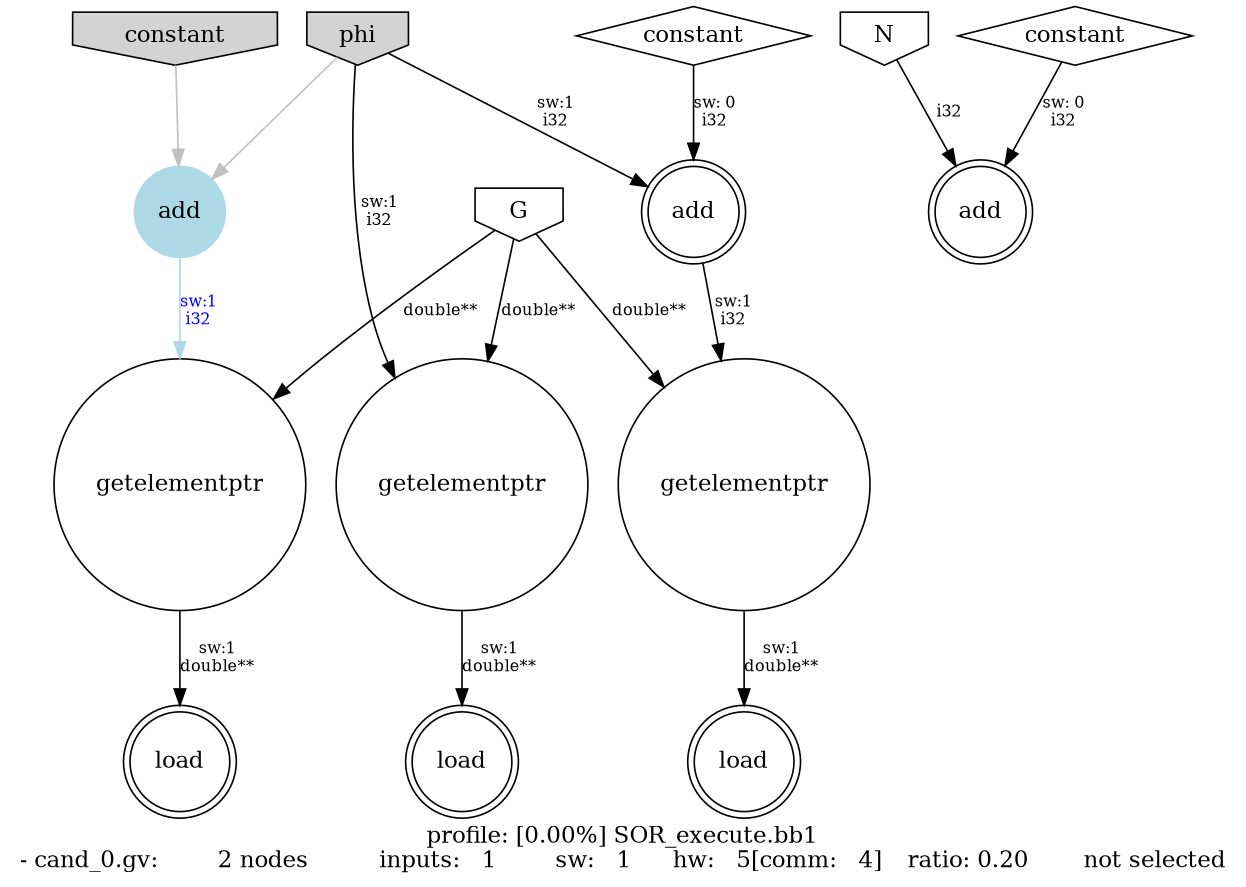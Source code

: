 digraph G {
size = "8.3,11.7"; //a4 size
label = "profile: [0.00%] SOR_execute.bb1\n- cand_0.gv: 	   2 nodes 	 inputs:   1 	 sw:   1 	 hw:   5[comm:   4] 	 ratio: 0.20 	 not selected"
node_0 [ label = "phi" shape = "invhouse" rank = "source"];
node_1 [ label = "add" shape = "circle" style = "filled" color = "lightblue" ];
node_2 [ label = "constant" shape = "diamond" shape = "invhouse" rank = "source" style = "filled"                    bgcolor = "lightblue" ];
node_3 [ label = "getelementptr" shape = "circle"];
node_4 [ label = "G" shape = "invhouse" rank = "source"];
node_5 [ label = "add" shape = "doublecircle" rank = "sink"];
node_6 [ label = "constant" shape = "diamond"];
node_7 [ label = "getelementptr" shape = "circle"];
node_8 [ label = "getelementptr" shape = "circle"];
node_9 [ label = "load" shape = "doublecircle" rank = "sink"];
node_10 [ label = "load" shape = "doublecircle" rank = "sink"];
node_11 [ label = "load" shape = "doublecircle" rank = "sink"];
node_12 [ label = "add" shape = "doublecircle" rank = "sink"];
node_13 [ label = "N" shape = "invhouse" rank = "source"];
node_14 [ label = "constant" shape = "diamond"];
node_0 -> node_1 [ fontsize = 10 label = "sw:1\ni32"  color = "gray" label = "" ];
node_2 -> node_1 [ fontsize = 10 label = "sw: 0\ni32"  color = "gray" label = "" ];
node_4 -> node_3 [ fontsize = 10 label = "double**"  ];
node_1 -> node_3 [ fontsize = 10 label = "sw:1\ni32"  fontcolor = "blue" color = "lightblue"  ];
node_0 -> node_5 [ fontsize = 10 label = "sw:1\ni32"  ];
node_6 -> node_5 [ fontsize = 10 label = "sw: 0\ni32"  ];
node_4 -> node_7 [ fontsize = 10 label = "double**"  ];
node_5 -> node_7 [ fontsize = 10 label = "sw:1\ni32"  ];
node_4 -> node_8 [ fontsize = 10 label = "double**"  ];
node_0 -> node_8 [ fontsize = 10 label = "sw:1\ni32"  ];
node_7 -> node_9 [ fontsize = 10 label = "sw:1\ndouble**"  ];
node_8 -> node_10 [ fontsize = 10 label = "sw:1\ndouble**"  ];
node_3 -> node_11 [ fontsize = 10 label = "sw:1\ndouble**"  ];
node_13 -> node_12 [ fontsize = 10 label = "i32"  ];
node_14 -> node_12 [ fontsize = 10 label = "sw: 0\ni32"  ];


/* Additional source nodes */
node_0 [ shape = "invhouse" rank = "source" style = "filled" bgcolor = "lightblue" ];
}
